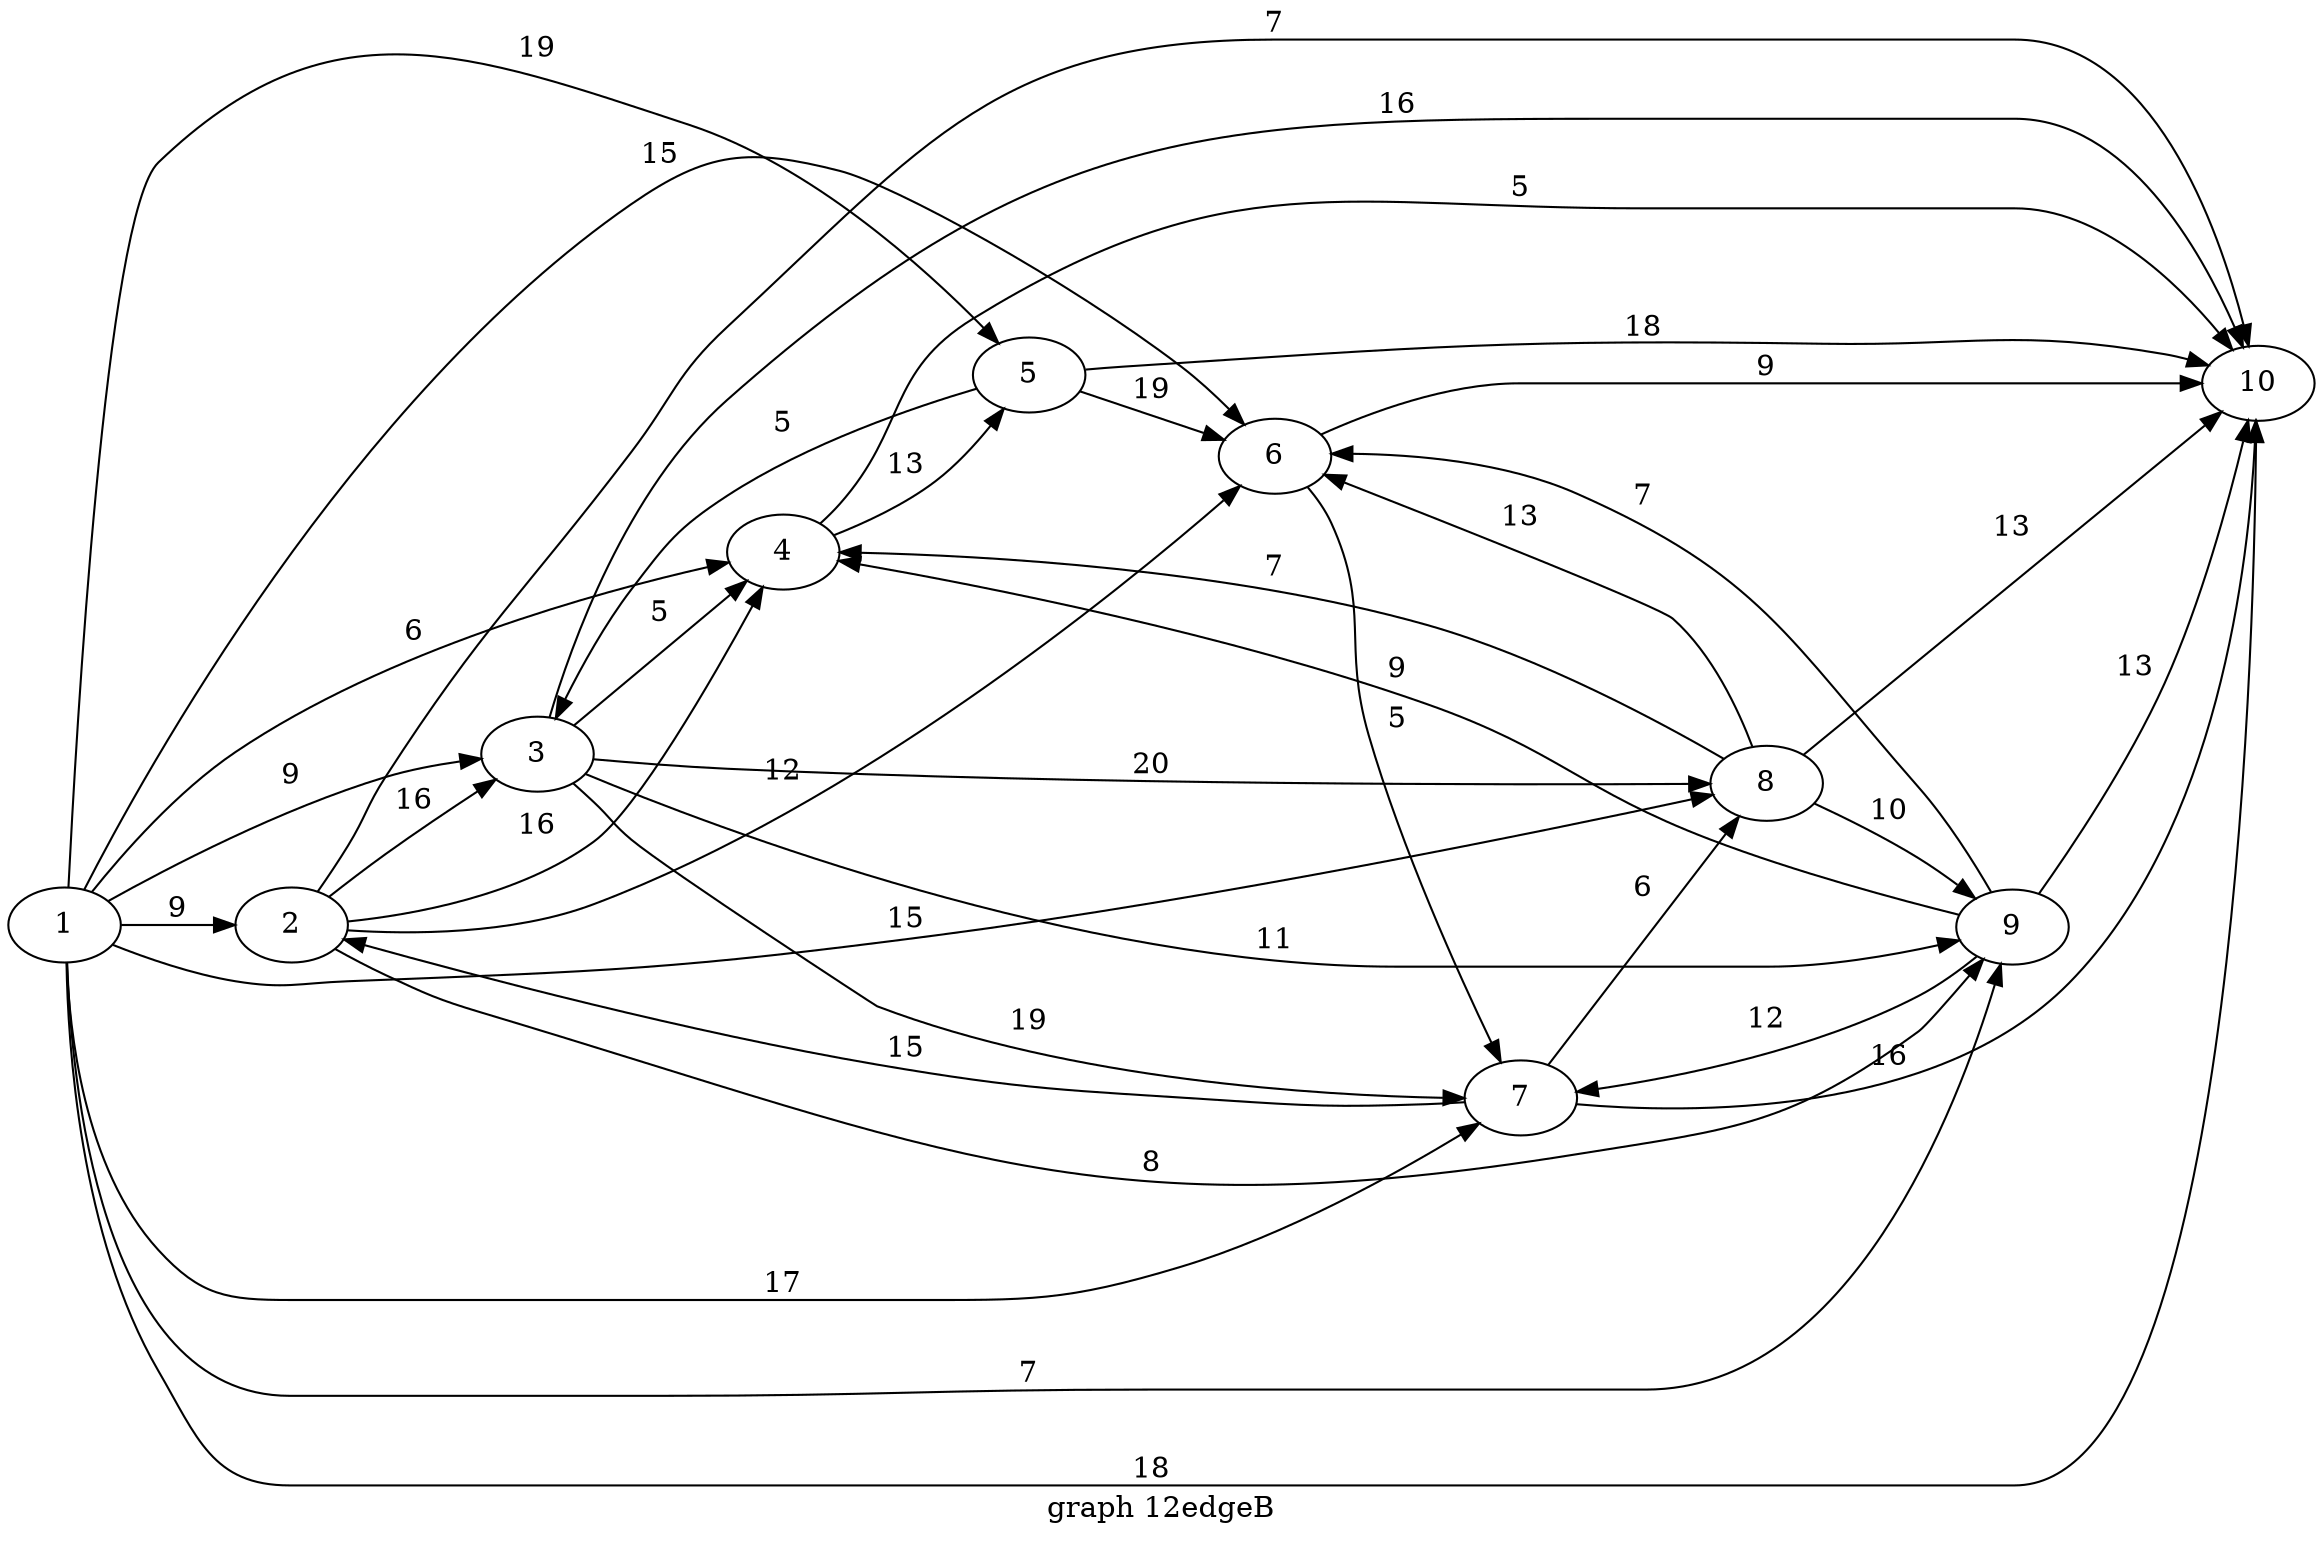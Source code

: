 digraph g{

rankdir = LR

1 -> 2 [label = " 9 "];
2 -> 3 [label = " 16 "];
3 -> 4 [label = " 5 "];
4 -> 5 [label = " 13 "];
5 -> 6 [label = " 19 "];
6 -> 7 [label = " 5 "];
7 -> 8 [label = " 6 "];
8 -> 9 [label = " 10 "];
9 -> 10 [label = " 13 "];
1 -> 3 [label = " 9 "];
1 -> 4 [label = " 6 "];
1 -> 5 [label = " 19 "];
1 -> 6 [label = " 15 "];
1 -> 7 [label = " 17 "];
1 -> 8 [label = " 15 "];
1 -> 9 [label = " 7 "];
1 -> 10 [label = " 18 "];
2 -> 10 [label = " 7 "];
3 -> 10 [label = " 16 "];
4 -> 10 [label = " 5 "];
5 -> 10 [label = " 18 "];
6 -> 10 [label = " 9 "];
7 -> 10 [label = " 16 "];
8 -> 10 [label = " 13 "];
9 -> 7 [label = " 12 "];
2 -> 4 [label = " 16 "];
7 -> 2 [label = " 15 "];
2 -> 6 [label = " 12 "];
3 -> 8 [label = " 20 "];
9 -> 6 [label = " 7 "];
2 -> 9 [label = " 8 "];
8 -> 4 [label = " 7 "];
8 -> 6 [label = " 13 "];
9 -> 4 [label = " 9 "];
5 -> 3 [label = " 5 "];
3 -> 9 [label = " 11 "];
3 -> 7 [label = " 19 "];

label = "graph 12edgeB"
}
